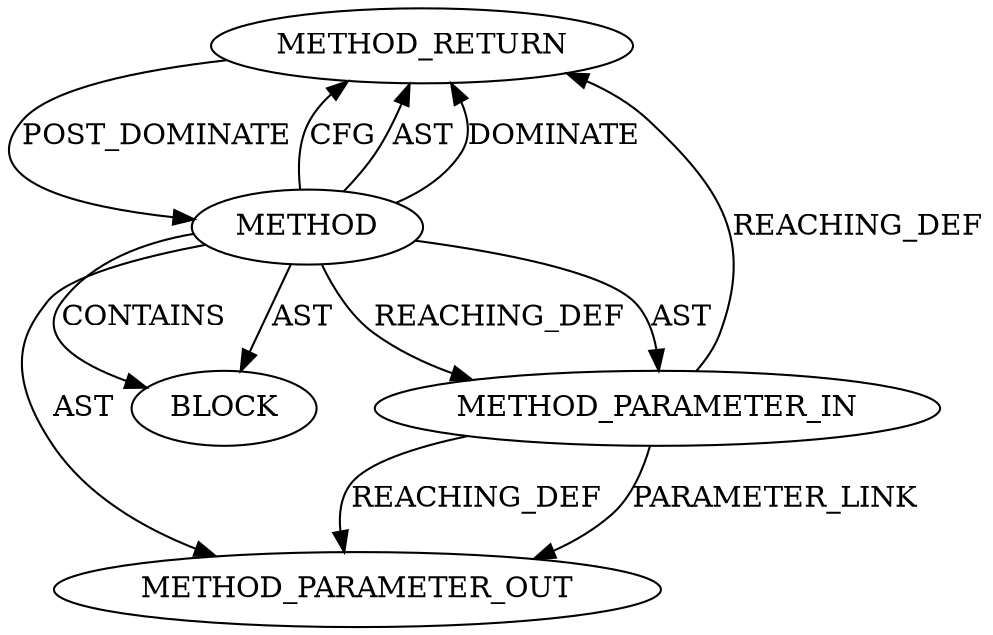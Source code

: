 digraph {
  25779 [label=METHOD_RETURN ORDER=2 CODE="RET" TYPE_FULL_NAME="ANY" EVALUATION_STRATEGY="BY_VALUE"]
  25777 [label=METHOD_PARAMETER_IN ORDER=1 CODE="p1" IS_VARIADIC=false TYPE_FULL_NAME="ANY" EVALUATION_STRATEGY="BY_VALUE" INDEX=1 NAME="p1"]
  25776 [label=METHOD AST_PARENT_TYPE="NAMESPACE_BLOCK" AST_PARENT_FULL_NAME="<global>" ORDER=0 CODE="<empty>" FULL_NAME="sk_PKCS7_RECIP_INFO_num" IS_EXTERNAL=true FILENAME="<empty>" SIGNATURE="" NAME="sk_PKCS7_RECIP_INFO_num"]
  27309 [label=METHOD_PARAMETER_OUT ORDER=1 CODE="p1" IS_VARIADIC=false TYPE_FULL_NAME="ANY" EVALUATION_STRATEGY="BY_VALUE" INDEX=1 NAME="p1"]
  25778 [label=BLOCK ORDER=1 ARGUMENT_INDEX=1 CODE="<empty>" TYPE_FULL_NAME="ANY"]
  25776 -> 25777 [label=AST ]
  25777 -> 27309 [label=PARAMETER_LINK ]
  25776 -> 25778 [label=CONTAINS ]
  25776 -> 25779 [label=CFG ]
  25777 -> 27309 [label=REACHING_DEF VARIABLE="p1"]
  25777 -> 25779 [label=REACHING_DEF VARIABLE="p1"]
  25776 -> 25777 [label=REACHING_DEF VARIABLE=""]
  25776 -> 25778 [label=AST ]
  25776 -> 25779 [label=AST ]
  25776 -> 25779 [label=DOMINATE ]
  25776 -> 27309 [label=AST ]
  25779 -> 25776 [label=POST_DOMINATE ]
}

